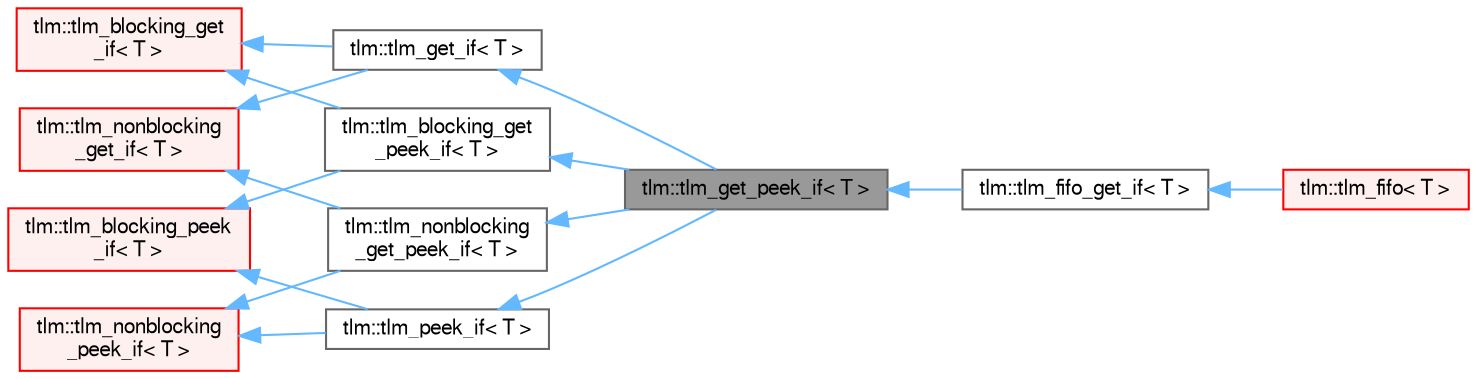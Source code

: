 digraph "tlm::tlm_get_peek_if&lt; T &gt;"
{
 // LATEX_PDF_SIZE
  bgcolor="transparent";
  edge [fontname=FreeSans,fontsize=10,labelfontname=FreeSans,labelfontsize=10];
  node [fontname=FreeSans,fontsize=10,shape=box,height=0.2,width=0.4];
  rankdir="LR";
  Node1 [id="Node000001",label="tlm::tlm_get_peek_if\< T \>",height=0.2,width=0.4,color="gray40", fillcolor="grey60", style="filled", fontcolor="black",tooltip=" "];
  Node2 -> Node1 [id="edge1_Node000001_Node000002",dir="back",color="steelblue1",style="solid",tooltip=" "];
  Node2 [id="Node000002",label="tlm::tlm_get_if\< T \>",height=0.2,width=0.4,color="gray40", fillcolor="white", style="filled",URL="$a01029.html",tooltip=" "];
  Node3 -> Node2 [id="edge2_Node000002_Node000003",dir="back",color="steelblue1",style="solid",tooltip=" "];
  Node3 [id="Node000003",label="tlm::tlm_blocking_get\l_if\< T \>",height=0.2,width=0.4,color="red", fillcolor="#FFF0F0", style="filled",URL="$a01013.html",tooltip=" "];
  Node5 -> Node2 [id="edge3_Node000002_Node000005",dir="back",color="steelblue1",style="solid",tooltip=" "];
  Node5 [id="Node000005",label="tlm::tlm_nonblocking\l_get_if\< T \>",height=0.2,width=0.4,color="red", fillcolor="#FFF0F0", style="filled",URL="$a01021.html",tooltip=" "];
  Node6 -> Node1 [id="edge4_Node000001_Node000006",dir="back",color="steelblue1",style="solid",tooltip=" "];
  Node6 [id="Node000006",label="tlm::tlm_peek_if\< T \>",height=0.2,width=0.4,color="gray40", fillcolor="white", style="filled",URL="$a01045.html",tooltip=" "];
  Node7 -> Node6 [id="edge5_Node000006_Node000007",dir="back",color="steelblue1",style="solid",tooltip=" "];
  Node7 [id="Node000007",label="tlm::tlm_blocking_peek\l_if\< T \>",height=0.2,width=0.4,color="red", fillcolor="#FFF0F0", style="filled",URL="$a01037.html",tooltip=" "];
  Node8 -> Node6 [id="edge6_Node000006_Node000008",dir="back",color="steelblue1",style="solid",tooltip=" "];
  Node8 [id="Node000008",label="tlm::tlm_nonblocking\l_peek_if\< T \>",height=0.2,width=0.4,color="red", fillcolor="#FFF0F0", style="filled",URL="$a01041.html",tooltip=" "];
  Node9 -> Node1 [id="edge7_Node000001_Node000009",dir="back",color="steelblue1",style="solid",tooltip=" "];
  Node9 [id="Node000009",label="tlm::tlm_blocking_get\l_peek_if\< T \>",height=0.2,width=0.4,color="gray40", fillcolor="white", style="filled",URL="$a01049.html",tooltip=" "];
  Node3 -> Node9 [id="edge8_Node000009_Node000003",dir="back",color="steelblue1",style="solid",tooltip=" "];
  Node7 -> Node9 [id="edge9_Node000009_Node000007",dir="back",color="steelblue1",style="solid",tooltip=" "];
  Node10 -> Node1 [id="edge10_Node000001_Node000010",dir="back",color="steelblue1",style="solid",tooltip=" "];
  Node10 [id="Node000010",label="tlm::tlm_nonblocking\l_get_peek_if\< T \>",height=0.2,width=0.4,color="gray40", fillcolor="white", style="filled",URL="$a01053.html",tooltip=" "];
  Node5 -> Node10 [id="edge11_Node000010_Node000005",dir="back",color="steelblue1",style="solid",tooltip=" "];
  Node8 -> Node10 [id="edge12_Node000010_Node000008",dir="back",color="steelblue1",style="solid",tooltip=" "];
  Node1 -> Node11 [id="edge13_Node000001_Node000011",dir="back",color="steelblue1",style="solid",tooltip=" "];
  Node11 [id="Node000011",label="tlm::tlm_fifo_get_if\< T \>",height=0.2,width=0.4,color="gray40", fillcolor="white", style="filled",URL="$a01069.html",tooltip=" "];
  Node11 -> Node12 [id="edge14_Node000011_Node000012",dir="back",color="steelblue1",style="solid",tooltip=" "];
  Node12 [id="Node000012",label="tlm::tlm_fifo\< T \>",height=0.2,width=0.4,color="red", fillcolor="#FFF0F0", style="filled",URL="$a01117.html",tooltip=" "];
}

